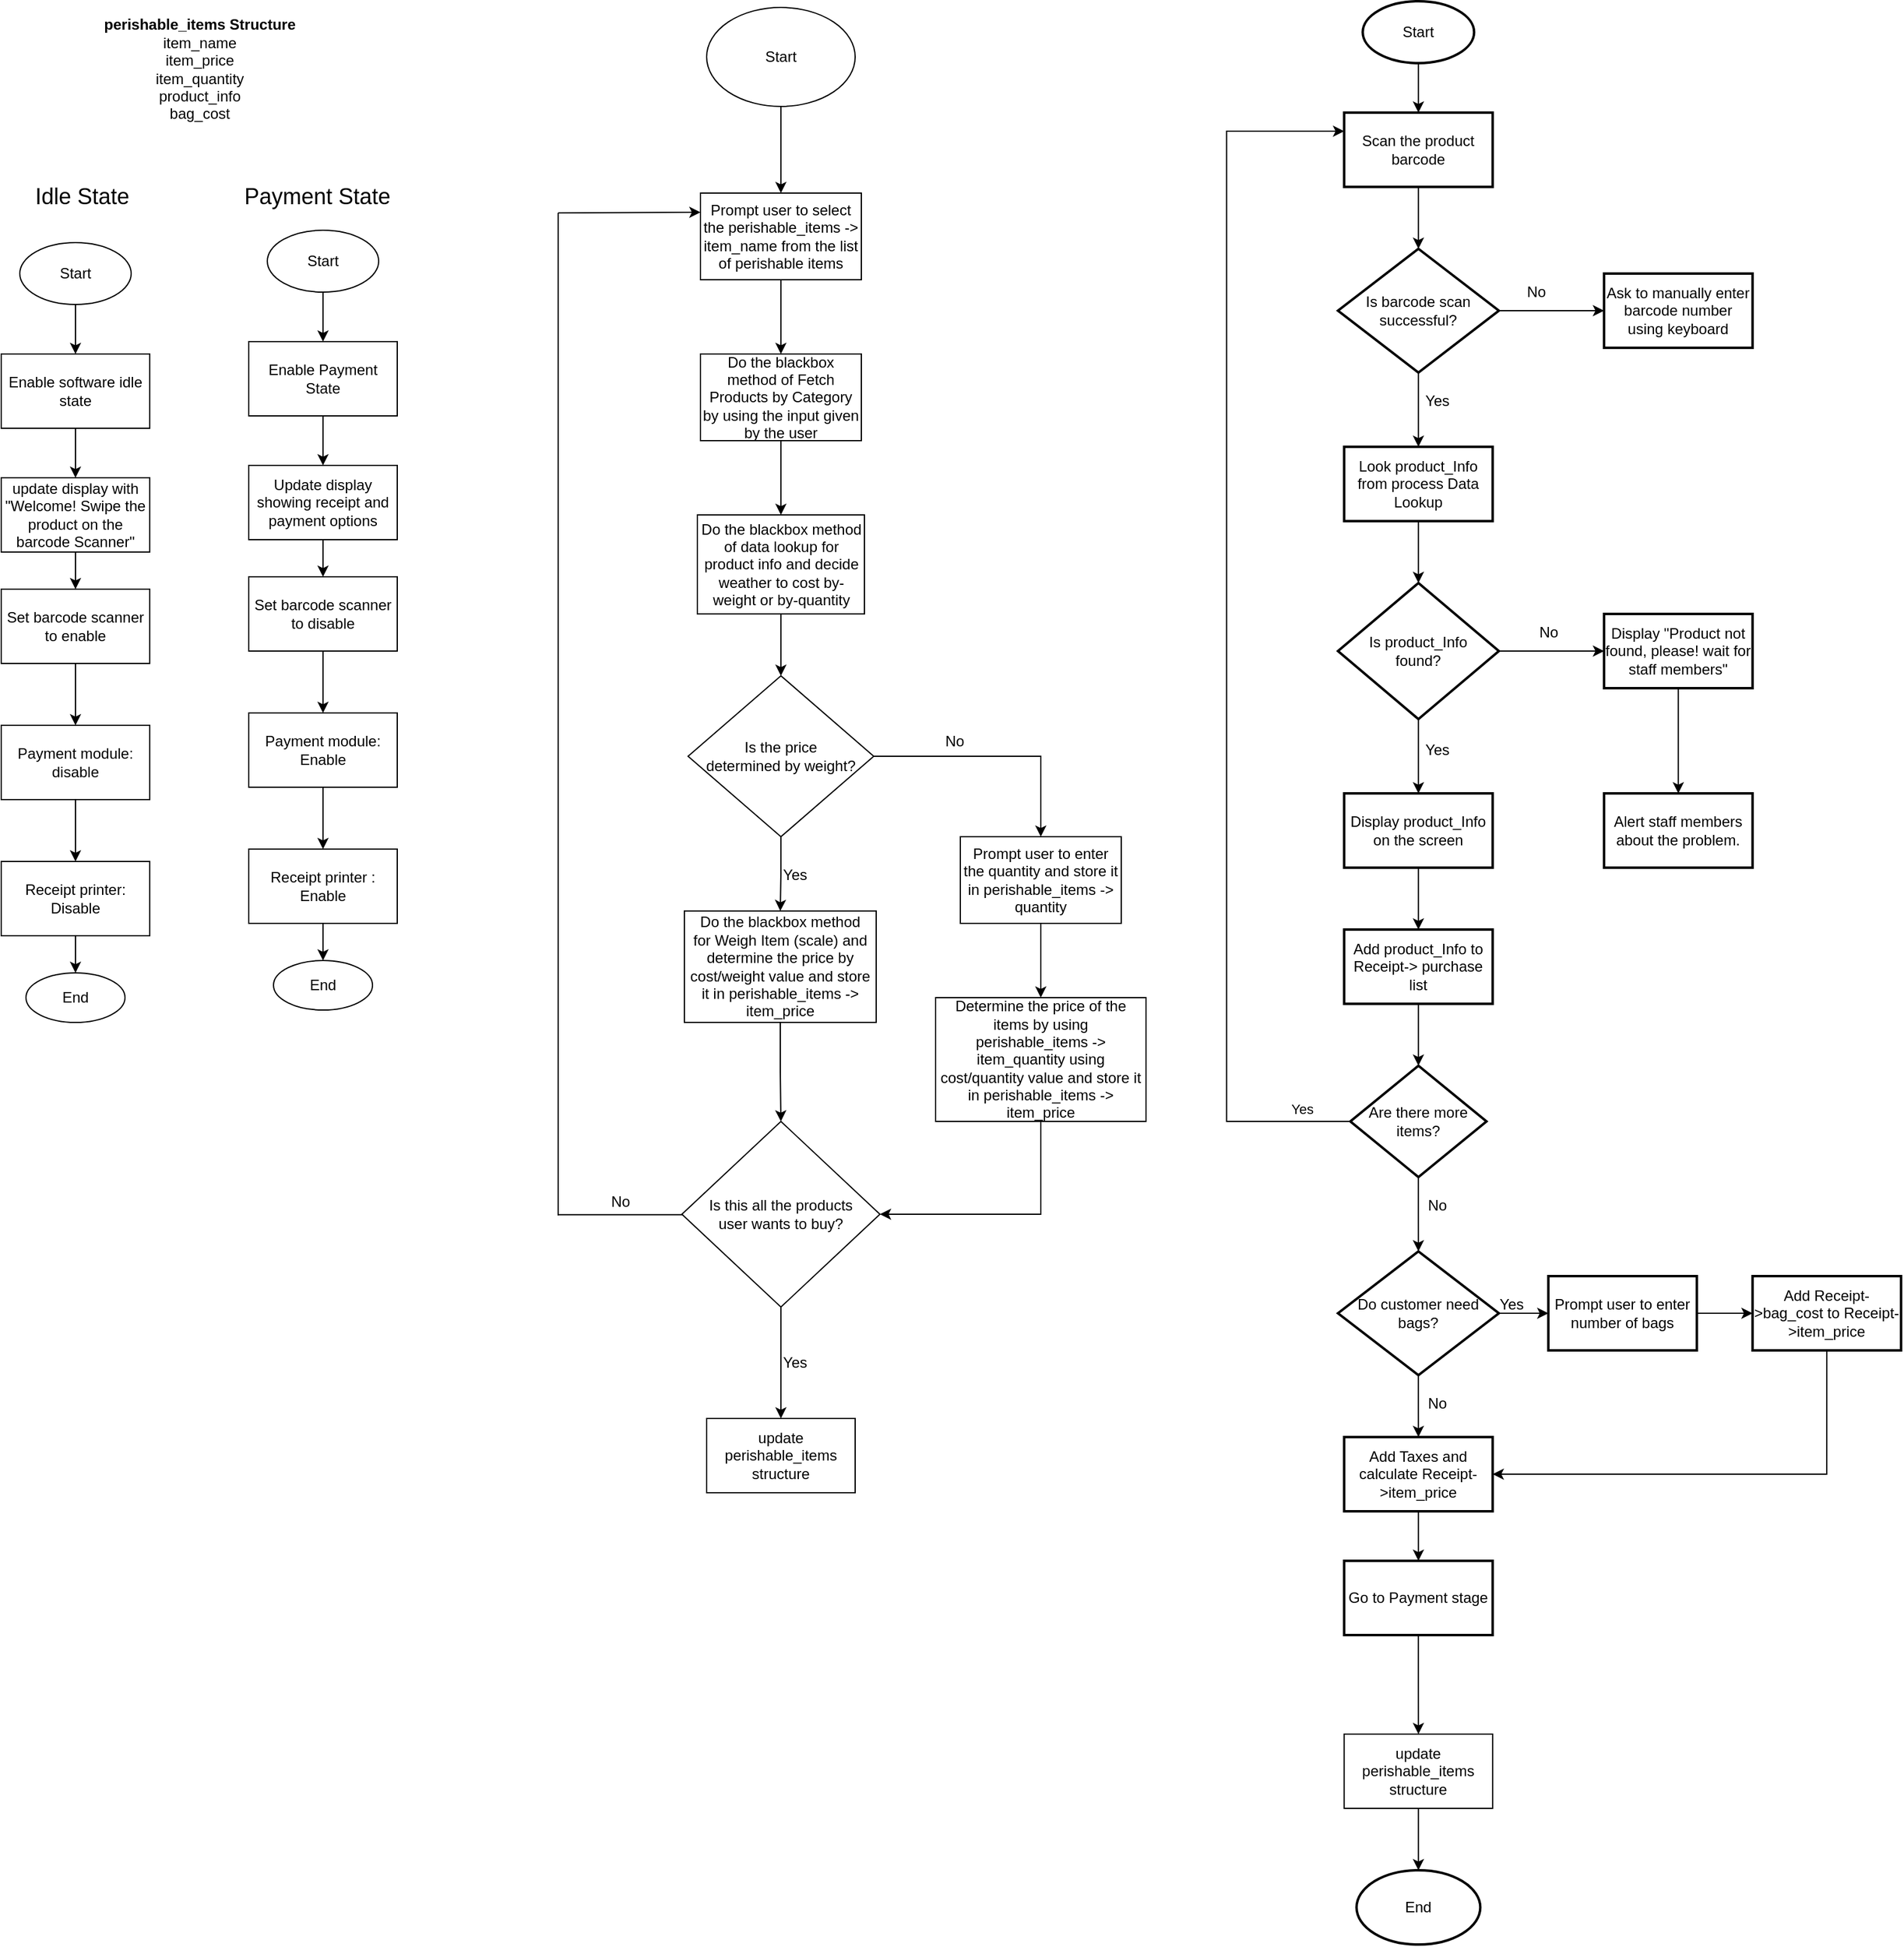 <mxfile version="21.6.2" type="device">
  <diagram name="Page-1" id="pIs1jfR8QSbnfMj5MZUH">
    <mxGraphModel dx="3617" dy="2969" grid="1" gridSize="10" guides="1" tooltips="1" connect="1" arrows="1" fold="1" page="1" pageScale="1" pageWidth="827" pageHeight="1169" math="0" shadow="0">
      <root>
        <mxCell id="0" />
        <mxCell id="1" parent="0" />
        <mxCell id="pRu6MvqzxngNQLvMv5Ed-4" value="" style="edgeStyle=orthogonalEdgeStyle;rounded=0;orthogonalLoop=1;jettySize=auto;html=1;" parent="1" source="pRu6MvqzxngNQLvMv5Ed-1" target="pRu6MvqzxngNQLvMv5Ed-3" edge="1">
          <mxGeometry relative="1" as="geometry" />
        </mxCell>
        <mxCell id="pRu6MvqzxngNQLvMv5Ed-1" value="Start" style="ellipse;whiteSpace=wrap;html=1;" parent="1" vertex="1">
          <mxGeometry x="1160" y="5" width="120" height="80" as="geometry" />
        </mxCell>
        <mxCell id="pRu6MvqzxngNQLvMv5Ed-2" value="&lt;b&gt;perishable_items Structure&lt;/b&gt;&lt;br&gt;item_name&lt;br&gt;item_price&lt;br&gt;item_quantity&lt;br&gt;&lt;div&gt;product_info&lt;/div&gt;&lt;div&gt;bag_cost&lt;/div&gt;" style="text;html=1;align=center;verticalAlign=middle;resizable=0;points=[];autosize=1;strokeColor=none;fillColor=none;" parent="1" vertex="1">
          <mxGeometry x="660" y="5" width="180" height="100" as="geometry" />
        </mxCell>
        <mxCell id="pRu6MvqzxngNQLvMv5Ed-36" value="" style="edgeStyle=orthogonalEdgeStyle;rounded=0;orthogonalLoop=1;jettySize=auto;html=1;" parent="1" source="pRu6MvqzxngNQLvMv5Ed-3" target="pRu6MvqzxngNQLvMv5Ed-35" edge="1">
          <mxGeometry relative="1" as="geometry" />
        </mxCell>
        <mxCell id="pRu6MvqzxngNQLvMv5Ed-3" value="Prompt user to select the perishable_items -&amp;gt; item_name from the list of perishable items" style="whiteSpace=wrap;html=1;" parent="1" vertex="1">
          <mxGeometry x="1155" y="155" width="130" height="70" as="geometry" />
        </mxCell>
        <mxCell id="pRu6MvqzxngNQLvMv5Ed-14" value="" style="endArrow=none;html=1;rounded=0;entryX=0;entryY=0.5;entryDx=0;entryDy=0;" parent="1" edge="1">
          <mxGeometry width="50" height="50" relative="1" as="geometry">
            <mxPoint x="1040" y="980.41" as="sourcePoint" />
            <mxPoint x="1145" y="980.41" as="targetPoint" />
          </mxGeometry>
        </mxCell>
        <mxCell id="pRu6MvqzxngNQLvMv5Ed-15" value="" style="endArrow=none;html=1;rounded=0;" parent="1" edge="1">
          <mxGeometry width="50" height="50" relative="1" as="geometry">
            <mxPoint x="1040" y="981" as="sourcePoint" />
            <mxPoint x="1040" y="171" as="targetPoint" />
          </mxGeometry>
        </mxCell>
        <mxCell id="pRu6MvqzxngNQLvMv5Ed-16" value="" style="endArrow=classic;html=1;rounded=0;entryX=0;entryY=0.25;entryDx=0;entryDy=0;" parent="1" edge="1">
          <mxGeometry width="50" height="50" relative="1" as="geometry">
            <mxPoint x="1040" y="171" as="sourcePoint" />
            <mxPoint x="1155" y="170.5" as="targetPoint" />
          </mxGeometry>
        </mxCell>
        <mxCell id="pRu6MvqzxngNQLvMv5Ed-22" value="" style="edgeStyle=orthogonalEdgeStyle;rounded=0;orthogonalLoop=1;jettySize=auto;html=1;" parent="1" source="pRu6MvqzxngNQLvMv5Ed-19" target="pRu6MvqzxngNQLvMv5Ed-21" edge="1">
          <mxGeometry relative="1" as="geometry" />
        </mxCell>
        <mxCell id="pRu6MvqzxngNQLvMv5Ed-19" value="Do the blackbox method of data lookup for product info and decide weather to cost by-weight or by-quantity" style="whiteSpace=wrap;html=1;" parent="1" vertex="1">
          <mxGeometry x="1152.5" y="415" width="135" height="80" as="geometry" />
        </mxCell>
        <mxCell id="pRu6MvqzxngNQLvMv5Ed-24" value="" style="edgeStyle=orthogonalEdgeStyle;rounded=0;orthogonalLoop=1;jettySize=auto;html=1;" parent="1" source="pRu6MvqzxngNQLvMv5Ed-21" target="pRu6MvqzxngNQLvMv5Ed-23" edge="1">
          <mxGeometry relative="1" as="geometry" />
        </mxCell>
        <mxCell id="pRu6MvqzxngNQLvMv5Ed-41" style="edgeStyle=orthogonalEdgeStyle;rounded=0;orthogonalLoop=1;jettySize=auto;html=1;entryX=0.5;entryY=0;entryDx=0;entryDy=0;" parent="1" source="pRu6MvqzxngNQLvMv5Ed-21" target="pRu6MvqzxngNQLvMv5Ed-40" edge="1">
          <mxGeometry relative="1" as="geometry" />
        </mxCell>
        <mxCell id="pRu6MvqzxngNQLvMv5Ed-21" value="Is the price &lt;br&gt;determined by weight?" style="rhombus;whiteSpace=wrap;html=1;" parent="1" vertex="1">
          <mxGeometry x="1145" y="545" width="150" height="130" as="geometry" />
        </mxCell>
        <mxCell id="pRu6MvqzxngNQLvMv5Ed-28" value="" style="edgeStyle=orthogonalEdgeStyle;rounded=0;orthogonalLoop=1;jettySize=auto;html=1;" parent="1" source="pRu6MvqzxngNQLvMv5Ed-23" target="pRu6MvqzxngNQLvMv5Ed-27" edge="1">
          <mxGeometry relative="1" as="geometry" />
        </mxCell>
        <mxCell id="pRu6MvqzxngNQLvMv5Ed-23" value="Do the blackbox method for&amp;nbsp;Weigh Item (scale) and determine the price by cost/weight value and store it in perishable_items -&amp;gt; item_price" style="whiteSpace=wrap;html=1;" parent="1" vertex="1">
          <mxGeometry x="1142" y="735" width="155" height="90" as="geometry" />
        </mxCell>
        <mxCell id="pRu6MvqzxngNQLvMv5Ed-25" value="Yes" style="text;html=1;align=center;verticalAlign=middle;resizable=0;points=[];autosize=1;strokeColor=none;fillColor=none;" parent="1" vertex="1">
          <mxGeometry x="1211" y="691" width="40" height="30" as="geometry" />
        </mxCell>
        <mxCell id="pRu6MvqzxngNQLvMv5Ed-30" value="" style="edgeStyle=orthogonalEdgeStyle;rounded=0;orthogonalLoop=1;jettySize=auto;html=1;" parent="1" source="pRu6MvqzxngNQLvMv5Ed-27" target="pRu6MvqzxngNQLvMv5Ed-29" edge="1">
          <mxGeometry relative="1" as="geometry" />
        </mxCell>
        <mxCell id="pRu6MvqzxngNQLvMv5Ed-27" value="Is this all the products &lt;br&gt;user wants to buy?" style="rhombus;whiteSpace=wrap;html=1;" parent="1" vertex="1">
          <mxGeometry x="1140" y="905" width="160" height="150" as="geometry" />
        </mxCell>
        <mxCell id="pRu6MvqzxngNQLvMv5Ed-29" value="update perishable_items structure" style="whiteSpace=wrap;html=1;" parent="1" vertex="1">
          <mxGeometry x="1160" y="1145" width="120" height="60" as="geometry" />
        </mxCell>
        <mxCell id="pRu6MvqzxngNQLvMv5Ed-31" value="Yes" style="text;html=1;align=center;verticalAlign=middle;resizable=0;points=[];autosize=1;strokeColor=none;fillColor=none;" parent="1" vertex="1">
          <mxGeometry x="1211" y="1085" width="40" height="30" as="geometry" />
        </mxCell>
        <mxCell id="pRu6MvqzxngNQLvMv5Ed-32" value="No" style="text;html=1;align=center;verticalAlign=middle;resizable=0;points=[];autosize=1;strokeColor=none;fillColor=none;" parent="1" vertex="1">
          <mxGeometry x="1070" y="955" width="40" height="30" as="geometry" />
        </mxCell>
        <mxCell id="pRu6MvqzxngNQLvMv5Ed-43" style="edgeStyle=orthogonalEdgeStyle;rounded=0;orthogonalLoop=1;jettySize=auto;html=1;entryX=1;entryY=0.5;entryDx=0;entryDy=0;" parent="1" source="pRu6MvqzxngNQLvMv5Ed-34" target="pRu6MvqzxngNQLvMv5Ed-27" edge="1">
          <mxGeometry relative="1" as="geometry">
            <Array as="points">
              <mxPoint x="1430" y="980" />
            </Array>
          </mxGeometry>
        </mxCell>
        <mxCell id="pRu6MvqzxngNQLvMv5Ed-34" value="Determine the price of the items by using perishable_items -&amp;gt; item_quantity using cost/quantity value and store it in perishable_items -&amp;gt; item_price" style="whiteSpace=wrap;html=1;" parent="1" vertex="1">
          <mxGeometry x="1345" y="805" width="170" height="100" as="geometry" />
        </mxCell>
        <mxCell id="pRu6MvqzxngNQLvMv5Ed-38" value="" style="edgeStyle=orthogonalEdgeStyle;rounded=0;orthogonalLoop=1;jettySize=auto;html=1;" parent="1" source="pRu6MvqzxngNQLvMv5Ed-35" target="pRu6MvqzxngNQLvMv5Ed-19" edge="1">
          <mxGeometry relative="1" as="geometry" />
        </mxCell>
        <mxCell id="pRu6MvqzxngNQLvMv5Ed-35" value="Do the blackbox method of&amp;nbsp;Fetch Products by Category by using the input given by the user" style="whiteSpace=wrap;html=1;" parent="1" vertex="1">
          <mxGeometry x="1155" y="285" width="130" height="70" as="geometry" />
        </mxCell>
        <mxCell id="pRu6MvqzxngNQLvMv5Ed-44" value="" style="edgeStyle=orthogonalEdgeStyle;rounded=0;orthogonalLoop=1;jettySize=auto;html=1;" parent="1" source="pRu6MvqzxngNQLvMv5Ed-40" target="pRu6MvqzxngNQLvMv5Ed-34" edge="1">
          <mxGeometry relative="1" as="geometry" />
        </mxCell>
        <mxCell id="pRu6MvqzxngNQLvMv5Ed-40" value="Prompt user to enter the quantity and store it in perishable_items -&amp;gt; quantity" style="whiteSpace=wrap;html=1;" parent="1" vertex="1">
          <mxGeometry x="1365" y="675" width="130" height="70" as="geometry" />
        </mxCell>
        <mxCell id="pRu6MvqzxngNQLvMv5Ed-42" value="No" style="text;html=1;align=center;verticalAlign=middle;resizable=0;points=[];autosize=1;strokeColor=none;fillColor=none;" parent="1" vertex="1">
          <mxGeometry x="1340" y="583" width="40" height="30" as="geometry" />
        </mxCell>
        <mxCell id="GgnZ6f3uAfLz8zsoU3rS-1" value="" style="edgeStyle=orthogonalEdgeStyle;rounded=0;orthogonalLoop=1;jettySize=auto;html=1;" edge="1" parent="1" source="GgnZ6f3uAfLz8zsoU3rS-2" target="GgnZ6f3uAfLz8zsoU3rS-4">
          <mxGeometry relative="1" as="geometry" />
        </mxCell>
        <mxCell id="GgnZ6f3uAfLz8zsoU3rS-2" value="Start" style="strokeWidth=2;html=1;shape=mxgraph.flowchart.start_1;whiteSpace=wrap;" vertex="1" parent="1">
          <mxGeometry x="1690.14" width="90" height="50" as="geometry" />
        </mxCell>
        <mxCell id="GgnZ6f3uAfLz8zsoU3rS-3" value="" style="edgeStyle=orthogonalEdgeStyle;rounded=0;orthogonalLoop=1;jettySize=auto;html=1;" edge="1" parent="1" source="GgnZ6f3uAfLz8zsoU3rS-4" target="GgnZ6f3uAfLz8zsoU3rS-7">
          <mxGeometry relative="1" as="geometry" />
        </mxCell>
        <mxCell id="GgnZ6f3uAfLz8zsoU3rS-4" value="Scan the product barcode" style="whiteSpace=wrap;html=1;strokeWidth=2;" vertex="1" parent="1">
          <mxGeometry x="1675.14" y="90" width="120" height="60" as="geometry" />
        </mxCell>
        <mxCell id="GgnZ6f3uAfLz8zsoU3rS-5" value="" style="edgeStyle=orthogonalEdgeStyle;rounded=0;orthogonalLoop=1;jettySize=auto;html=1;" edge="1" parent="1" source="GgnZ6f3uAfLz8zsoU3rS-7" target="GgnZ6f3uAfLz8zsoU3rS-8">
          <mxGeometry relative="1" as="geometry" />
        </mxCell>
        <mxCell id="GgnZ6f3uAfLz8zsoU3rS-6" value="" style="edgeStyle=orthogonalEdgeStyle;rounded=0;orthogonalLoop=1;jettySize=auto;html=1;" edge="1" parent="1" source="GgnZ6f3uAfLz8zsoU3rS-7" target="GgnZ6f3uAfLz8zsoU3rS-11">
          <mxGeometry relative="1" as="geometry" />
        </mxCell>
        <mxCell id="GgnZ6f3uAfLz8zsoU3rS-7" value="Is barcode scan successful?" style="rhombus;whiteSpace=wrap;html=1;strokeWidth=2;" vertex="1" parent="1">
          <mxGeometry x="1670.14" y="200" width="130" height="100" as="geometry" />
        </mxCell>
        <mxCell id="GgnZ6f3uAfLz8zsoU3rS-8" value="Ask to manually enter barcode number using keyboard" style="whiteSpace=wrap;html=1;strokeWidth=2;" vertex="1" parent="1">
          <mxGeometry x="1885.14" y="220" width="120" height="60" as="geometry" />
        </mxCell>
        <mxCell id="GgnZ6f3uAfLz8zsoU3rS-9" value="No" style="text;html=1;align=center;verticalAlign=middle;resizable=0;points=[];autosize=1;strokeColor=none;fillColor=none;" vertex="1" parent="1">
          <mxGeometry x="1810.14" y="220" width="40" height="30" as="geometry" />
        </mxCell>
        <mxCell id="GgnZ6f3uAfLz8zsoU3rS-10" value="" style="edgeStyle=orthogonalEdgeStyle;rounded=0;orthogonalLoop=1;jettySize=auto;html=1;" edge="1" parent="1" source="GgnZ6f3uAfLz8zsoU3rS-11" target="GgnZ6f3uAfLz8zsoU3rS-15">
          <mxGeometry relative="1" as="geometry" />
        </mxCell>
        <mxCell id="GgnZ6f3uAfLz8zsoU3rS-11" value="Look product_Info from process Data Lookup" style="whiteSpace=wrap;html=1;strokeWidth=2;" vertex="1" parent="1">
          <mxGeometry x="1675.14" y="360" width="120" height="60" as="geometry" />
        </mxCell>
        <mxCell id="GgnZ6f3uAfLz8zsoU3rS-12" value="Yes" style="text;html=1;align=center;verticalAlign=middle;resizable=0;points=[];autosize=1;strokeColor=none;fillColor=none;" vertex="1" parent="1">
          <mxGeometry x="1730.14" y="308" width="40" height="30" as="geometry" />
        </mxCell>
        <mxCell id="GgnZ6f3uAfLz8zsoU3rS-13" value="" style="edgeStyle=orthogonalEdgeStyle;rounded=0;orthogonalLoop=1;jettySize=auto;html=1;" edge="1" parent="1" source="GgnZ6f3uAfLz8zsoU3rS-15" target="GgnZ6f3uAfLz8zsoU3rS-17">
          <mxGeometry relative="1" as="geometry" />
        </mxCell>
        <mxCell id="GgnZ6f3uAfLz8zsoU3rS-14" value="" style="edgeStyle=orthogonalEdgeStyle;rounded=0;orthogonalLoop=1;jettySize=auto;html=1;" edge="1" parent="1" source="GgnZ6f3uAfLz8zsoU3rS-15" target="GgnZ6f3uAfLz8zsoU3rS-27">
          <mxGeometry relative="1" as="geometry" />
        </mxCell>
        <mxCell id="GgnZ6f3uAfLz8zsoU3rS-15" value="Is product_Info &lt;br&gt;found?" style="rhombus;whiteSpace=wrap;html=1;strokeWidth=2;" vertex="1" parent="1">
          <mxGeometry x="1670.14" y="470" width="130" height="110" as="geometry" />
        </mxCell>
        <mxCell id="GgnZ6f3uAfLz8zsoU3rS-16" value="" style="edgeStyle=orthogonalEdgeStyle;rounded=0;orthogonalLoop=1;jettySize=auto;html=1;" edge="1" parent="1" source="GgnZ6f3uAfLz8zsoU3rS-17" target="GgnZ6f3uAfLz8zsoU3rS-20">
          <mxGeometry relative="1" as="geometry" />
        </mxCell>
        <mxCell id="GgnZ6f3uAfLz8zsoU3rS-17" value="Display product_Info on the screen" style="whiteSpace=wrap;html=1;strokeWidth=2;" vertex="1" parent="1">
          <mxGeometry x="1675.14" y="640" width="120" height="60" as="geometry" />
        </mxCell>
        <mxCell id="GgnZ6f3uAfLz8zsoU3rS-18" value="Yes" style="text;html=1;align=center;verticalAlign=middle;resizable=0;points=[];autosize=1;strokeColor=none;fillColor=none;" vertex="1" parent="1">
          <mxGeometry x="1730.14" y="590" width="40" height="30" as="geometry" />
        </mxCell>
        <mxCell id="GgnZ6f3uAfLz8zsoU3rS-19" value="" style="edgeStyle=orthogonalEdgeStyle;rounded=0;orthogonalLoop=1;jettySize=auto;html=1;" edge="1" parent="1" source="GgnZ6f3uAfLz8zsoU3rS-20" target="GgnZ6f3uAfLz8zsoU3rS-24">
          <mxGeometry relative="1" as="geometry" />
        </mxCell>
        <mxCell id="GgnZ6f3uAfLz8zsoU3rS-20" value="Add product_Info to Receipt-&amp;gt; purchase list" style="whiteSpace=wrap;html=1;strokeWidth=2;" vertex="1" parent="1">
          <mxGeometry x="1675.14" y="750" width="120" height="60" as="geometry" />
        </mxCell>
        <mxCell id="GgnZ6f3uAfLz8zsoU3rS-21" value="" style="edgeStyle=orthogonalEdgeStyle;rounded=0;orthogonalLoop=1;jettySize=auto;html=1;entryX=0.5;entryY=0;entryDx=0;entryDy=0;" edge="1" parent="1" source="GgnZ6f3uAfLz8zsoU3rS-24">
          <mxGeometry relative="1" as="geometry">
            <mxPoint x="1735.14" y="1010" as="targetPoint" />
          </mxGeometry>
        </mxCell>
        <mxCell id="GgnZ6f3uAfLz8zsoU3rS-22" style="edgeStyle=orthogonalEdgeStyle;rounded=0;orthogonalLoop=1;jettySize=auto;html=1;exitX=0;exitY=0.5;exitDx=0;exitDy=0;entryX=0;entryY=0.25;entryDx=0;entryDy=0;" edge="1" parent="1" source="GgnZ6f3uAfLz8zsoU3rS-24" target="GgnZ6f3uAfLz8zsoU3rS-4">
          <mxGeometry relative="1" as="geometry">
            <Array as="points">
              <mxPoint x="1580.14" y="905" />
              <mxPoint x="1580.14" y="105" />
            </Array>
          </mxGeometry>
        </mxCell>
        <mxCell id="GgnZ6f3uAfLz8zsoU3rS-23" value="Yes" style="edgeLabel;html=1;align=center;verticalAlign=middle;resizable=0;points=[];" vertex="1" connectable="0" parent="GgnZ6f3uAfLz8zsoU3rS-22">
          <mxGeometry x="-0.922" y="-10" relative="1" as="geometry">
            <mxPoint as="offset" />
          </mxGeometry>
        </mxCell>
        <mxCell id="GgnZ6f3uAfLz8zsoU3rS-24" value="Are there more items?" style="rhombus;whiteSpace=wrap;html=1;strokeWidth=2;" vertex="1" parent="1">
          <mxGeometry x="1680.14" y="860" width="110" height="90" as="geometry" />
        </mxCell>
        <mxCell id="GgnZ6f3uAfLz8zsoU3rS-25" value="No" style="text;html=1;align=center;verticalAlign=middle;resizable=0;points=[];autosize=1;strokeColor=none;fillColor=none;" vertex="1" parent="1">
          <mxGeometry x="1730.14" y="958" width="40" height="30" as="geometry" />
        </mxCell>
        <mxCell id="GgnZ6f3uAfLz8zsoU3rS-26" value="" style="edgeStyle=orthogonalEdgeStyle;rounded=0;orthogonalLoop=1;jettySize=auto;html=1;" edge="1" parent="1" source="GgnZ6f3uAfLz8zsoU3rS-27" target="GgnZ6f3uAfLz8zsoU3rS-29">
          <mxGeometry relative="1" as="geometry" />
        </mxCell>
        <mxCell id="GgnZ6f3uAfLz8zsoU3rS-27" value="Display &quot;Product not found, please! wait for staff members&quot;" style="whiteSpace=wrap;html=1;strokeWidth=2;" vertex="1" parent="1">
          <mxGeometry x="1885.14" y="495" width="120" height="60" as="geometry" />
        </mxCell>
        <mxCell id="GgnZ6f3uAfLz8zsoU3rS-28" value="No" style="text;html=1;align=center;verticalAlign=middle;resizable=0;points=[];autosize=1;strokeColor=none;fillColor=none;" vertex="1" parent="1">
          <mxGeometry x="1820.14" y="495" width="40" height="30" as="geometry" />
        </mxCell>
        <mxCell id="GgnZ6f3uAfLz8zsoU3rS-29" value="Alert staff members about the problem." style="whiteSpace=wrap;html=1;strokeWidth=2;" vertex="1" parent="1">
          <mxGeometry x="1885.14" y="640" width="120" height="60" as="geometry" />
        </mxCell>
        <mxCell id="GgnZ6f3uAfLz8zsoU3rS-30" value="" style="edgeStyle=orthogonalEdgeStyle;rounded=0;orthogonalLoop=1;jettySize=auto;html=1;" edge="1" parent="1" source="GgnZ6f3uAfLz8zsoU3rS-32">
          <mxGeometry relative="1" as="geometry">
            <mxPoint x="1735.14" y="1160" as="targetPoint" />
          </mxGeometry>
        </mxCell>
        <mxCell id="GgnZ6f3uAfLz8zsoU3rS-31" value="" style="edgeStyle=orthogonalEdgeStyle;rounded=0;orthogonalLoop=1;jettySize=auto;html=1;" edge="1" parent="1" source="GgnZ6f3uAfLz8zsoU3rS-32" target="GgnZ6f3uAfLz8zsoU3rS-37">
          <mxGeometry relative="1" as="geometry" />
        </mxCell>
        <mxCell id="GgnZ6f3uAfLz8zsoU3rS-32" value="Do customer need bags?" style="strokeWidth=2;html=1;shape=mxgraph.flowchart.decision;whiteSpace=wrap;" vertex="1" parent="1">
          <mxGeometry x="1670.14" y="1010" width="130" height="100" as="geometry" />
        </mxCell>
        <mxCell id="GgnZ6f3uAfLz8zsoU3rS-33" value="" style="edgeStyle=orthogonalEdgeStyle;rounded=0;orthogonalLoop=1;jettySize=auto;html=1;" edge="1" parent="1" source="GgnZ6f3uAfLz8zsoU3rS-34" target="GgnZ6f3uAfLz8zsoU3rS-42">
          <mxGeometry relative="1" as="geometry" />
        </mxCell>
        <mxCell id="GgnZ6f3uAfLz8zsoU3rS-34" value="Add Taxes and calculate Receipt-&amp;gt;item_price" style="whiteSpace=wrap;html=1;strokeWidth=2;" vertex="1" parent="1">
          <mxGeometry x="1675.14" y="1160" width="120" height="60" as="geometry" />
        </mxCell>
        <mxCell id="GgnZ6f3uAfLz8zsoU3rS-35" value="No" style="text;html=1;align=center;verticalAlign=middle;resizable=0;points=[];autosize=1;strokeColor=none;fillColor=none;" vertex="1" parent="1">
          <mxGeometry x="1730.14" y="1118" width="40" height="30" as="geometry" />
        </mxCell>
        <mxCell id="GgnZ6f3uAfLz8zsoU3rS-36" value="" style="edgeStyle=orthogonalEdgeStyle;rounded=0;orthogonalLoop=1;jettySize=auto;html=1;" edge="1" parent="1" source="GgnZ6f3uAfLz8zsoU3rS-37" target="GgnZ6f3uAfLz8zsoU3rS-40">
          <mxGeometry relative="1" as="geometry" />
        </mxCell>
        <mxCell id="GgnZ6f3uAfLz8zsoU3rS-37" value="Prompt user to enter number of bags" style="whiteSpace=wrap;html=1;strokeWidth=2;" vertex="1" parent="1">
          <mxGeometry x="1840.14" y="1030" width="120" height="60" as="geometry" />
        </mxCell>
        <mxCell id="GgnZ6f3uAfLz8zsoU3rS-38" value="Yes" style="text;html=1;align=center;verticalAlign=middle;resizable=0;points=[];autosize=1;strokeColor=none;fillColor=none;" vertex="1" parent="1">
          <mxGeometry x="1790.14" y="1038" width="40" height="30" as="geometry" />
        </mxCell>
        <mxCell id="GgnZ6f3uAfLz8zsoU3rS-39" style="edgeStyle=orthogonalEdgeStyle;rounded=0;orthogonalLoop=1;jettySize=auto;html=1;exitX=0.5;exitY=1;exitDx=0;exitDy=0;entryX=1;entryY=0.5;entryDx=0;entryDy=0;" edge="1" parent="1" source="GgnZ6f3uAfLz8zsoU3rS-40" target="GgnZ6f3uAfLz8zsoU3rS-34">
          <mxGeometry relative="1" as="geometry" />
        </mxCell>
        <mxCell id="GgnZ6f3uAfLz8zsoU3rS-40" value="Add Receipt-&amp;gt;bag_cost to Receipt-&amp;gt;item_price" style="whiteSpace=wrap;html=1;strokeWidth=2;" vertex="1" parent="1">
          <mxGeometry x="2005.14" y="1030" width="120" height="60" as="geometry" />
        </mxCell>
        <mxCell id="GgnZ6f3uAfLz8zsoU3rS-74" value="" style="edgeStyle=orthogonalEdgeStyle;rounded=0;orthogonalLoop=1;jettySize=auto;html=1;" edge="1" parent="1" source="GgnZ6f3uAfLz8zsoU3rS-42">
          <mxGeometry relative="1" as="geometry">
            <mxPoint x="1735.14" y="1400" as="targetPoint" />
          </mxGeometry>
        </mxCell>
        <mxCell id="GgnZ6f3uAfLz8zsoU3rS-42" value="Go to Payment stage" style="whiteSpace=wrap;html=1;strokeWidth=2;" vertex="1" parent="1">
          <mxGeometry x="1675.14" y="1260" width="120" height="60" as="geometry" />
        </mxCell>
        <mxCell id="GgnZ6f3uAfLz8zsoU3rS-45" value="" style="edgeStyle=orthogonalEdgeStyle;rounded=0;orthogonalLoop=1;jettySize=auto;html=1;" edge="1" parent="1" source="GgnZ6f3uAfLz8zsoU3rS-46" target="GgnZ6f3uAfLz8zsoU3rS-48">
          <mxGeometry relative="1" as="geometry" />
        </mxCell>
        <mxCell id="GgnZ6f3uAfLz8zsoU3rS-46" value="Start" style="ellipse;whiteSpace=wrap;html=1;" vertex="1" parent="1">
          <mxGeometry x="605" y="195" width="90" height="50" as="geometry" />
        </mxCell>
        <mxCell id="GgnZ6f3uAfLz8zsoU3rS-47" value="" style="edgeStyle=orthogonalEdgeStyle;rounded=0;orthogonalLoop=1;jettySize=auto;html=1;" edge="1" parent="1" source="GgnZ6f3uAfLz8zsoU3rS-48" target="GgnZ6f3uAfLz8zsoU3rS-50">
          <mxGeometry relative="1" as="geometry" />
        </mxCell>
        <mxCell id="GgnZ6f3uAfLz8zsoU3rS-48" value="Enable software idle state" style="whiteSpace=wrap;html=1;" vertex="1" parent="1">
          <mxGeometry x="590" y="285" width="120" height="60" as="geometry" />
        </mxCell>
        <mxCell id="GgnZ6f3uAfLz8zsoU3rS-49" value="" style="edgeStyle=orthogonalEdgeStyle;rounded=0;orthogonalLoop=1;jettySize=auto;html=1;" edge="1" parent="1" source="GgnZ6f3uAfLz8zsoU3rS-50" target="GgnZ6f3uAfLz8zsoU3rS-52">
          <mxGeometry relative="1" as="geometry" />
        </mxCell>
        <mxCell id="GgnZ6f3uAfLz8zsoU3rS-50" value="update display with &quot;Welcome! Swipe the product on the barcode Scanner&quot;" style="whiteSpace=wrap;html=1;" vertex="1" parent="1">
          <mxGeometry x="590" y="385" width="120" height="60" as="geometry" />
        </mxCell>
        <mxCell id="GgnZ6f3uAfLz8zsoU3rS-51" value="" style="edgeStyle=orthogonalEdgeStyle;rounded=0;orthogonalLoop=1;jettySize=auto;html=1;" edge="1" parent="1" source="GgnZ6f3uAfLz8zsoU3rS-52" target="GgnZ6f3uAfLz8zsoU3rS-54">
          <mxGeometry relative="1" as="geometry" />
        </mxCell>
        <mxCell id="GgnZ6f3uAfLz8zsoU3rS-52" value="Set barcode scanner to enable" style="whiteSpace=wrap;html=1;" vertex="1" parent="1">
          <mxGeometry x="590" y="475" width="120" height="60" as="geometry" />
        </mxCell>
        <mxCell id="GgnZ6f3uAfLz8zsoU3rS-53" value="" style="edgeStyle=orthogonalEdgeStyle;rounded=0;orthogonalLoop=1;jettySize=auto;html=1;" edge="1" parent="1" source="GgnZ6f3uAfLz8zsoU3rS-54" target="GgnZ6f3uAfLz8zsoU3rS-56">
          <mxGeometry relative="1" as="geometry" />
        </mxCell>
        <mxCell id="GgnZ6f3uAfLz8zsoU3rS-54" value="Payment module: disable" style="whiteSpace=wrap;html=1;" vertex="1" parent="1">
          <mxGeometry x="590" y="585" width="120" height="60" as="geometry" />
        </mxCell>
        <mxCell id="GgnZ6f3uAfLz8zsoU3rS-55" value="" style="edgeStyle=orthogonalEdgeStyle;rounded=0;orthogonalLoop=1;jettySize=auto;html=1;" edge="1" parent="1" source="GgnZ6f3uAfLz8zsoU3rS-56" target="GgnZ6f3uAfLz8zsoU3rS-57">
          <mxGeometry relative="1" as="geometry" />
        </mxCell>
        <mxCell id="GgnZ6f3uAfLz8zsoU3rS-56" value="Receipt printer: Disable" style="whiteSpace=wrap;html=1;" vertex="1" parent="1">
          <mxGeometry x="590" y="695" width="120" height="60" as="geometry" />
        </mxCell>
        <mxCell id="GgnZ6f3uAfLz8zsoU3rS-57" value="End" style="ellipse;whiteSpace=wrap;html=1;" vertex="1" parent="1">
          <mxGeometry x="610" y="785" width="80" height="40" as="geometry" />
        </mxCell>
        <mxCell id="GgnZ6f3uAfLz8zsoU3rS-58" value="" style="edgeStyle=orthogonalEdgeStyle;rounded=0;orthogonalLoop=1;jettySize=auto;html=1;" edge="1" parent="1" source="GgnZ6f3uAfLz8zsoU3rS-59" target="GgnZ6f3uAfLz8zsoU3rS-61">
          <mxGeometry relative="1" as="geometry" />
        </mxCell>
        <mxCell id="GgnZ6f3uAfLz8zsoU3rS-59" value="Start" style="ellipse;whiteSpace=wrap;html=1;" vertex="1" parent="1">
          <mxGeometry x="805" y="185" width="90" height="50" as="geometry" />
        </mxCell>
        <mxCell id="GgnZ6f3uAfLz8zsoU3rS-60" value="" style="edgeStyle=orthogonalEdgeStyle;rounded=0;orthogonalLoop=1;jettySize=auto;html=1;" edge="1" parent="1" source="GgnZ6f3uAfLz8zsoU3rS-61" target="GgnZ6f3uAfLz8zsoU3rS-63">
          <mxGeometry relative="1" as="geometry" />
        </mxCell>
        <mxCell id="GgnZ6f3uAfLz8zsoU3rS-61" value="Enable Payment State" style="whiteSpace=wrap;html=1;" vertex="1" parent="1">
          <mxGeometry x="790" y="275" width="120" height="60" as="geometry" />
        </mxCell>
        <mxCell id="GgnZ6f3uAfLz8zsoU3rS-62" value="" style="edgeStyle=orthogonalEdgeStyle;rounded=0;orthogonalLoop=1;jettySize=auto;html=1;" edge="1" parent="1" source="GgnZ6f3uAfLz8zsoU3rS-63" target="GgnZ6f3uAfLz8zsoU3rS-65">
          <mxGeometry relative="1" as="geometry" />
        </mxCell>
        <mxCell id="GgnZ6f3uAfLz8zsoU3rS-63" value="Update display showing receipt and payment options" style="whiteSpace=wrap;html=1;" vertex="1" parent="1">
          <mxGeometry x="790" y="375" width="120" height="60" as="geometry" />
        </mxCell>
        <mxCell id="GgnZ6f3uAfLz8zsoU3rS-64" value="" style="edgeStyle=orthogonalEdgeStyle;rounded=0;orthogonalLoop=1;jettySize=auto;html=1;" edge="1" parent="1" source="GgnZ6f3uAfLz8zsoU3rS-65" target="GgnZ6f3uAfLz8zsoU3rS-67">
          <mxGeometry relative="1" as="geometry" />
        </mxCell>
        <mxCell id="GgnZ6f3uAfLz8zsoU3rS-65" value="Set barcode scanner to disable" style="whiteSpace=wrap;html=1;" vertex="1" parent="1">
          <mxGeometry x="790" y="465" width="120" height="60" as="geometry" />
        </mxCell>
        <mxCell id="GgnZ6f3uAfLz8zsoU3rS-66" value="" style="edgeStyle=orthogonalEdgeStyle;rounded=0;orthogonalLoop=1;jettySize=auto;html=1;" edge="1" parent="1" source="GgnZ6f3uAfLz8zsoU3rS-67" target="GgnZ6f3uAfLz8zsoU3rS-69">
          <mxGeometry relative="1" as="geometry" />
        </mxCell>
        <mxCell id="GgnZ6f3uAfLz8zsoU3rS-67" value="Payment module: Enable" style="whiteSpace=wrap;html=1;" vertex="1" parent="1">
          <mxGeometry x="790" y="575" width="120" height="60" as="geometry" />
        </mxCell>
        <mxCell id="GgnZ6f3uAfLz8zsoU3rS-68" value="" style="edgeStyle=orthogonalEdgeStyle;rounded=0;orthogonalLoop=1;jettySize=auto;html=1;" edge="1" parent="1" source="GgnZ6f3uAfLz8zsoU3rS-69" target="GgnZ6f3uAfLz8zsoU3rS-70">
          <mxGeometry relative="1" as="geometry" />
        </mxCell>
        <mxCell id="GgnZ6f3uAfLz8zsoU3rS-69" value="Receipt printer : Enable" style="whiteSpace=wrap;html=1;" vertex="1" parent="1">
          <mxGeometry x="790" y="685" width="120" height="60" as="geometry" />
        </mxCell>
        <mxCell id="GgnZ6f3uAfLz8zsoU3rS-70" value="End" style="ellipse;whiteSpace=wrap;html=1;" vertex="1" parent="1">
          <mxGeometry x="810" y="775" width="80" height="40" as="geometry" />
        </mxCell>
        <mxCell id="GgnZ6f3uAfLz8zsoU3rS-71" value="&lt;font style=&quot;font-size: 18px;&quot;&gt;Idle State&lt;/font&gt;" style="text;html=1;align=center;verticalAlign=middle;resizable=0;points=[];autosize=1;strokeColor=none;fillColor=none;" vertex="1" parent="1">
          <mxGeometry x="605" y="138" width="100" height="40" as="geometry" />
        </mxCell>
        <mxCell id="GgnZ6f3uAfLz8zsoU3rS-72" value="&lt;font style=&quot;font-size: 18px;&quot;&gt;Payment State&lt;/font&gt;" style="text;html=1;align=center;verticalAlign=middle;resizable=0;points=[];autosize=1;strokeColor=none;fillColor=none;" vertex="1" parent="1">
          <mxGeometry x="775" y="138" width="140" height="40" as="geometry" />
        </mxCell>
        <mxCell id="GgnZ6f3uAfLz8zsoU3rS-75" value="End" style="strokeWidth=2;html=1;shape=mxgraph.flowchart.start_1;whiteSpace=wrap;" vertex="1" parent="1">
          <mxGeometry x="1685.14" y="1510" width="100" height="60" as="geometry" />
        </mxCell>
        <mxCell id="GgnZ6f3uAfLz8zsoU3rS-79" value="" style="edgeStyle=orthogonalEdgeStyle;rounded=0;orthogonalLoop=1;jettySize=auto;html=1;" edge="1" parent="1" source="GgnZ6f3uAfLz8zsoU3rS-76" target="GgnZ6f3uAfLz8zsoU3rS-75">
          <mxGeometry relative="1" as="geometry" />
        </mxCell>
        <mxCell id="GgnZ6f3uAfLz8zsoU3rS-76" value="update perishable_items structure" style="whiteSpace=wrap;html=1;" vertex="1" parent="1">
          <mxGeometry x="1675.14" y="1400" width="120" height="60" as="geometry" />
        </mxCell>
      </root>
    </mxGraphModel>
  </diagram>
</mxfile>
